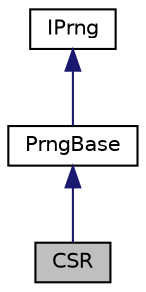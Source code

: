 digraph "CSR"
{
 // LATEX_PDF_SIZE
  edge [fontname="Helvetica",fontsize="10",labelfontname="Helvetica",labelfontsize="10"];
  node [fontname="Helvetica",fontsize="10",shape=record];
  Node1 [label="CSR",height=0.2,width=0.4,color="black", fillcolor="grey75", style="filled", fontcolor="black",tooltip="An implementation of an cSHAKE based PRNG."];
  Node2 -> Node1 [dir="back",color="midnightblue",fontsize="10",style="solid",fontname="Helvetica"];
  Node2 [label="PrngBase",height=0.2,width=0.4,color="black", fillcolor="white", style="filled",URL="$class_prng_base.html",tooltip="The PRNG base class; this is not an operable class"];
  Node3 -> Node2 [dir="back",color="midnightblue",fontsize="10",style="solid",fontname="Helvetica"];
  Node3 [label="IPrng",height=0.2,width=0.4,color="black", fillcolor="white", style="filled",URL="$class_i_prng.html",tooltip="The PRNG virtual interface class."];
}
